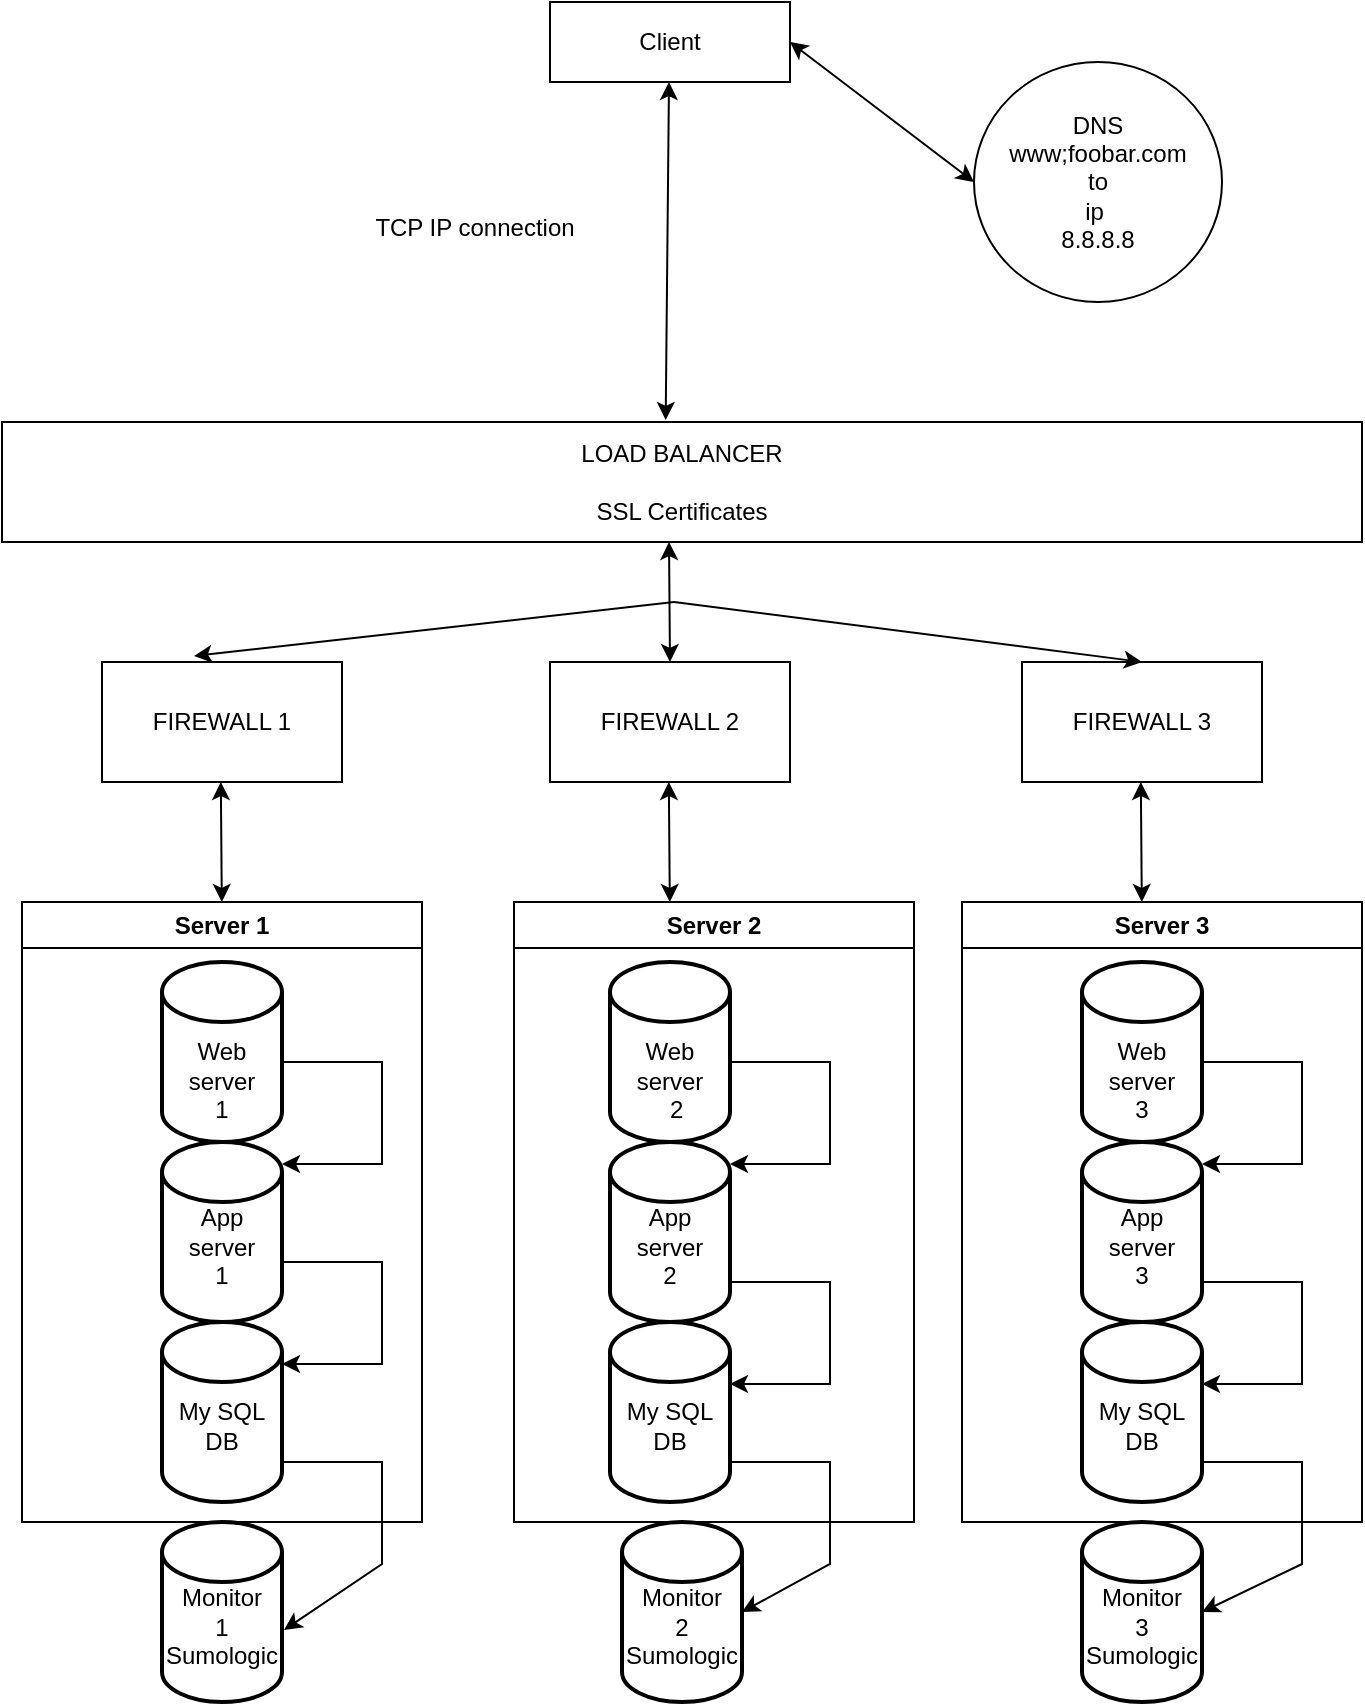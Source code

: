 <mxfile version="28.1.2">
  <diagram name="Page-1" id="RFlXk5_lwtmVtxN5c9Km">
    <mxGraphModel dx="1426" dy="875" grid="1" gridSize="10" guides="1" tooltips="1" connect="1" arrows="1" fold="1" page="1" pageScale="1" pageWidth="827" pageHeight="1169" background="light-dark(#ffffff, #2ec27e)" math="0" shadow="0">
      <root>
        <mxCell id="0" />
        <mxCell id="1" parent="0" />
        <mxCell id="oJKO0fQNIB-Nz77ZnU0J-1" value="&lt;div&gt;Client&lt;/div&gt;" style="rounded=0;whiteSpace=wrap;html=1;" parent="1" vertex="1">
          <mxGeometry x="348" y="20" width="120" height="40" as="geometry" />
        </mxCell>
        <mxCell id="oJKO0fQNIB-Nz77ZnU0J-3" value="&lt;div&gt;&lt;br&gt;&lt;/div&gt;&lt;div&gt;FIREWALL 2&lt;/div&gt;&lt;div&gt;&lt;span style=&quot;white-space: pre;&quot;&gt;&#x9;&lt;/span&gt;&lt;span style=&quot;white-space: pre;&quot;&gt;&#x9;&lt;/span&gt;&lt;br&gt;&lt;/div&gt;" style="rounded=0;whiteSpace=wrap;html=1;" parent="1" vertex="1">
          <mxGeometry x="348" y="350" width="120" height="60" as="geometry" />
        </mxCell>
        <mxCell id="oJKO0fQNIB-Nz77ZnU0J-4" value="&lt;div&gt;LOAD BALANCER&lt;/div&gt;&lt;div&gt;&lt;br&gt;&lt;/div&gt;&lt;div&gt;SSL Certificates&lt;/div&gt;" style="rounded=0;whiteSpace=wrap;html=1;" parent="1" vertex="1">
          <mxGeometry x="74" y="230" width="680" height="60" as="geometry" />
        </mxCell>
        <mxCell id="oJKO0fQNIB-Nz77ZnU0J-5" value="&lt;div&gt;&lt;br&gt;&lt;/div&gt;&lt;div&gt;FIREWALL 1&lt;/div&gt;&lt;div&gt;&lt;br&gt;&lt;/div&gt;" style="rounded=0;whiteSpace=wrap;html=1;" parent="1" vertex="1">
          <mxGeometry x="124" y="350" width="120" height="60" as="geometry" />
        </mxCell>
        <mxCell id="oJKO0fQNIB-Nz77ZnU0J-6" value="&lt;div&gt;FIREWALL 3&lt;/div&gt;" style="rounded=0;whiteSpace=wrap;html=1;" parent="1" vertex="1">
          <mxGeometry x="584" y="350" width="120" height="60" as="geometry" />
        </mxCell>
        <mxCell id="oJKO0fQNIB-Nz77ZnU0J-8" value="&lt;div&gt;&lt;br&gt;&lt;/div&gt;&lt;div&gt;&lt;br&gt;&lt;/div&gt;&lt;div&gt;Web server&lt;/div&gt;&lt;div&gt;1&lt;/div&gt;" style="strokeWidth=2;html=1;shape=mxgraph.flowchart.database;whiteSpace=wrap;" parent="1" vertex="1">
          <mxGeometry x="154" y="500" width="60" height="90" as="geometry" />
        </mxCell>
        <mxCell id="oJKO0fQNIB-Nz77ZnU0J-31" value="&lt;div&gt;&lt;br&gt;&lt;/div&gt;&lt;div&gt;App&lt;/div&gt;&lt;div&gt;server&lt;/div&gt;&lt;div&gt;1&lt;/div&gt;" style="strokeWidth=2;html=1;shape=mxgraph.flowchart.database;whiteSpace=wrap;" parent="1" vertex="1">
          <mxGeometry x="154" y="590" width="60" height="90" as="geometry" />
        </mxCell>
        <mxCell id="oJKO0fQNIB-Nz77ZnU0J-32" value="&lt;div&gt;&lt;br&gt;&lt;/div&gt;&lt;div&gt;My SQL&lt;/div&gt;&lt;div&gt;DB&lt;/div&gt;" style="strokeWidth=2;html=1;shape=mxgraph.flowchart.database;whiteSpace=wrap;" parent="1" vertex="1">
          <mxGeometry x="154" y="680" width="60" height="90" as="geometry" />
        </mxCell>
        <mxCell id="oJKO0fQNIB-Nz77ZnU0J-33" value="&lt;div&gt;&lt;br&gt;&lt;/div&gt;&lt;div&gt;Monitor&lt;/div&gt;&lt;div&gt;1&lt;/div&gt;&lt;div&gt;Sumologic&lt;/div&gt;" style="strokeWidth=2;html=1;shape=mxgraph.flowchart.database;whiteSpace=wrap;" parent="1" vertex="1">
          <mxGeometry x="154" y="780" width="60" height="90" as="geometry" />
        </mxCell>
        <mxCell id="oJKO0fQNIB-Nz77ZnU0J-34" value="&lt;div&gt;&lt;br&gt;&lt;/div&gt;&lt;div&gt;&lt;br&gt;&lt;/div&gt;&lt;div&gt;Web server&lt;/div&gt;&lt;div&gt;&lt;span style=&quot;white-space: pre;&quot;&gt;&#x9;&lt;/span&gt;2&lt;span style=&quot;white-space: pre;&quot;&gt;&#x9;&lt;/span&gt;&lt;br&gt;&lt;/div&gt;" style="strokeWidth=2;html=1;shape=mxgraph.flowchart.database;whiteSpace=wrap;" parent="1" vertex="1">
          <mxGeometry x="378" y="500" width="60" height="90" as="geometry" />
        </mxCell>
        <mxCell id="oJKO0fQNIB-Nz77ZnU0J-35" value="&lt;div&gt;&lt;br&gt;&lt;/div&gt;&lt;div&gt;App&lt;/div&gt;&lt;div&gt;server&lt;/div&gt;&lt;div&gt;2&lt;/div&gt;" style="strokeWidth=2;html=1;shape=mxgraph.flowchart.database;whiteSpace=wrap;" parent="1" vertex="1">
          <mxGeometry x="378" y="590" width="60" height="90" as="geometry" />
        </mxCell>
        <mxCell id="oJKO0fQNIB-Nz77ZnU0J-36" value="&lt;div&gt;&lt;br&gt;&lt;/div&gt;&lt;div&gt;My SQL&lt;/div&gt;DB" style="strokeWidth=2;html=1;shape=mxgraph.flowchart.database;whiteSpace=wrap;" parent="1" vertex="1">
          <mxGeometry x="378" y="680" width="60" height="90" as="geometry" />
        </mxCell>
        <mxCell id="oJKO0fQNIB-Nz77ZnU0J-37" value="&lt;div&gt;&lt;br&gt;&lt;/div&gt;&lt;div&gt;Monitor&lt;/div&gt;&lt;div&gt;2&lt;/div&gt;&lt;div&gt;Sumologic&lt;/div&gt;" style="strokeWidth=2;html=1;shape=mxgraph.flowchart.database;whiteSpace=wrap;" parent="1" vertex="1">
          <mxGeometry x="384" y="780" width="60" height="90" as="geometry" />
        </mxCell>
        <mxCell id="oJKO0fQNIB-Nz77ZnU0J-38" value="&lt;div&gt;&lt;br&gt;&lt;/div&gt;&lt;div&gt;&lt;br&gt;&lt;/div&gt;&lt;div&gt;Web server&lt;/div&gt;&lt;div&gt;3&lt;/div&gt;" style="strokeWidth=2;html=1;shape=mxgraph.flowchart.database;whiteSpace=wrap;" parent="1" vertex="1">
          <mxGeometry x="614" y="500" width="60" height="90" as="geometry" />
        </mxCell>
        <mxCell id="oJKO0fQNIB-Nz77ZnU0J-39" value="&lt;div&gt;&lt;br&gt;&lt;/div&gt;&lt;div&gt;App&lt;/div&gt;&lt;div&gt;server&lt;/div&gt;&lt;div&gt;3&lt;/div&gt;" style="strokeWidth=2;html=1;shape=mxgraph.flowchart.database;whiteSpace=wrap;" parent="1" vertex="1">
          <mxGeometry x="614" y="590" width="60" height="90" as="geometry" />
        </mxCell>
        <mxCell id="oJKO0fQNIB-Nz77ZnU0J-40" value="&lt;div&gt;&lt;br&gt;&lt;/div&gt;&lt;div&gt;My SQL&lt;/div&gt;DB" style="strokeWidth=2;html=1;shape=mxgraph.flowchart.database;whiteSpace=wrap;" parent="1" vertex="1">
          <mxGeometry x="614" y="680" width="60" height="90" as="geometry" />
        </mxCell>
        <mxCell id="oJKO0fQNIB-Nz77ZnU0J-41" value="&lt;div&gt;&lt;br&gt;&lt;/div&gt;&lt;div&gt;Monitor&lt;/div&gt;&lt;div&gt;3&lt;/div&gt;Sumologic" style="strokeWidth=2;html=1;shape=mxgraph.flowchart.database;whiteSpace=wrap;" parent="1" vertex="1">
          <mxGeometry x="614" y="780" width="60" height="90" as="geometry" />
        </mxCell>
        <mxCell id="oJKO0fQNIB-Nz77ZnU0J-57" value="" style="endArrow=classic;html=1;rounded=0;entryX=1;entryY=0.789;entryDx=0;entryDy=0;entryPerimeter=0;" parent="1" edge="1">
          <mxGeometry width="50" height="50" relative="1" as="geometry">
            <mxPoint x="674" y="660" as="sourcePoint" />
            <mxPoint x="674" y="711" as="targetPoint" />
            <Array as="points">
              <mxPoint x="724" y="660" />
              <mxPoint x="724" y="711" />
            </Array>
          </mxGeometry>
        </mxCell>
        <mxCell id="oJKO0fQNIB-Nz77ZnU0J-58" value="" style="endArrow=classic;html=1;rounded=0;entryX=1;entryY=0.5;entryDx=0;entryDy=0;entryPerimeter=0;" parent="1" edge="1" target="oJKO0fQNIB-Nz77ZnU0J-41">
          <mxGeometry width="50" height="50" relative="1" as="geometry">
            <mxPoint x="674" y="750" as="sourcePoint" />
            <mxPoint x="674" y="801" as="targetPoint" />
            <Array as="points">
              <mxPoint x="724" y="750" />
              <mxPoint x="724" y="801" />
            </Array>
          </mxGeometry>
        </mxCell>
        <mxCell id="oJKO0fQNIB-Nz77ZnU0J-59" value="" style="endArrow=classic;html=1;rounded=0;entryX=1;entryY=0.789;entryDx=0;entryDy=0;entryPerimeter=0;" parent="1" edge="1">
          <mxGeometry width="50" height="50" relative="1" as="geometry">
            <mxPoint x="674" y="550" as="sourcePoint" />
            <mxPoint x="674" y="601" as="targetPoint" />
            <Array as="points">
              <mxPoint x="724" y="550" />
              <mxPoint x="724" y="601" />
            </Array>
          </mxGeometry>
        </mxCell>
        <mxCell id="oJKO0fQNIB-Nz77ZnU0J-60" value="" style="endArrow=classic;html=1;rounded=0;entryX=1;entryY=0.789;entryDx=0;entryDy=0;entryPerimeter=0;" parent="1" edge="1">
          <mxGeometry width="50" height="50" relative="1" as="geometry">
            <mxPoint x="438" y="550" as="sourcePoint" />
            <mxPoint x="438" y="601" as="targetPoint" />
            <Array as="points">
              <mxPoint x="488" y="550" />
              <mxPoint x="488" y="601" />
            </Array>
          </mxGeometry>
        </mxCell>
        <mxCell id="oJKO0fQNIB-Nz77ZnU0J-61" value="" style="endArrow=classic;html=1;rounded=0;entryX=1;entryY=0.789;entryDx=0;entryDy=0;entryPerimeter=0;" parent="1" edge="1">
          <mxGeometry width="50" height="50" relative="1" as="geometry">
            <mxPoint x="438" y="660" as="sourcePoint" />
            <mxPoint x="438" y="711" as="targetPoint" />
            <Array as="points">
              <mxPoint x="488" y="660" />
              <mxPoint x="488" y="711" />
            </Array>
          </mxGeometry>
        </mxCell>
        <mxCell id="oJKO0fQNIB-Nz77ZnU0J-62" value="" style="endArrow=classic;html=1;rounded=0;entryX=1;entryY=0.5;entryDx=0;entryDy=0;entryPerimeter=0;" parent="1" edge="1" target="oJKO0fQNIB-Nz77ZnU0J-37">
          <mxGeometry width="50" height="50" relative="1" as="geometry">
            <mxPoint x="438" y="750" as="sourcePoint" />
            <mxPoint x="438" y="801" as="targetPoint" />
            <Array as="points">
              <mxPoint x="488" y="750" />
              <mxPoint x="488" y="801" />
            </Array>
          </mxGeometry>
        </mxCell>
        <mxCell id="oJKO0fQNIB-Nz77ZnU0J-63" value="" style="endArrow=classic;html=1;rounded=0;entryX=1;entryY=0.789;entryDx=0;entryDy=0;entryPerimeter=0;" parent="1" edge="1">
          <mxGeometry width="50" height="50" relative="1" as="geometry">
            <mxPoint x="214" y="550" as="sourcePoint" />
            <mxPoint x="214" y="601" as="targetPoint" />
            <Array as="points">
              <mxPoint x="264" y="550" />
              <mxPoint x="264" y="601" />
            </Array>
          </mxGeometry>
        </mxCell>
        <mxCell id="oJKO0fQNIB-Nz77ZnU0J-64" value="" style="endArrow=classic;html=1;rounded=0;entryX=1;entryY=0.789;entryDx=0;entryDy=0;entryPerimeter=0;" parent="1" edge="1">
          <mxGeometry width="50" height="50" relative="1" as="geometry">
            <mxPoint x="214" y="650" as="sourcePoint" />
            <mxPoint x="214" y="701" as="targetPoint" />
            <Array as="points">
              <mxPoint x="264" y="650" />
              <mxPoint x="264" y="701" />
            </Array>
          </mxGeometry>
        </mxCell>
        <mxCell id="oJKO0fQNIB-Nz77ZnU0J-65" value="" style="endArrow=classic;html=1;rounded=0;entryX=1.017;entryY=0.6;entryDx=0;entryDy=0;entryPerimeter=0;" parent="1" edge="1" target="oJKO0fQNIB-Nz77ZnU0J-33">
          <mxGeometry width="50" height="50" relative="1" as="geometry">
            <mxPoint x="214" y="750" as="sourcePoint" />
            <mxPoint x="214" y="801" as="targetPoint" />
            <Array as="points">
              <mxPoint x="264" y="750" />
              <mxPoint x="264" y="801" />
            </Array>
          </mxGeometry>
        </mxCell>
        <mxCell id="oJKO0fQNIB-Nz77ZnU0J-69" value="" style="endArrow=classic;startArrow=classic;html=1;rounded=0;exitX=0.5;exitY=0;exitDx=0;exitDy=0;" parent="1" source="oJKO0fQNIB-Nz77ZnU0J-3" edge="1">
          <mxGeometry width="50" height="50" relative="1" as="geometry">
            <mxPoint x="407.5" y="360" as="sourcePoint" />
            <mxPoint x="407.5" y="290" as="targetPoint" />
          </mxGeometry>
        </mxCell>
        <mxCell id="oJKO0fQNIB-Nz77ZnU0J-71" value="" style="endArrow=classic;startArrow=classic;html=1;rounded=0;exitX=0.488;exitY=-0.017;exitDx=0;exitDy=0;exitPerimeter=0;" parent="1" source="oJKO0fQNIB-Nz77ZnU0J-4" edge="1">
          <mxGeometry width="50" height="50" relative="1" as="geometry">
            <mxPoint x="400" y="220" as="sourcePoint" />
            <mxPoint x="407.5" y="60" as="targetPoint" />
          </mxGeometry>
        </mxCell>
        <mxCell id="oJKO0fQNIB-Nz77ZnU0J-72" value="Server 1" style="swimlane;whiteSpace=wrap;html=1;" parent="1" vertex="1">
          <mxGeometry x="84" y="470" width="200" height="310" as="geometry" />
        </mxCell>
        <mxCell id="oJKO0fQNIB-Nz77ZnU0J-73" value="Server 2" style="swimlane;whiteSpace=wrap;html=1;" parent="1" vertex="1">
          <mxGeometry x="330" y="470" width="200" height="310" as="geometry" />
        </mxCell>
        <mxCell id="oJKO0fQNIB-Nz77ZnU0J-74" value="Server 3" style="swimlane;whiteSpace=wrap;html=1;" parent="1" vertex="1">
          <mxGeometry x="554" y="470" width="200" height="310" as="geometry" />
        </mxCell>
        <mxCell id="oJKO0fQNIB-Nz77ZnU0J-77" value="" style="endArrow=classic;html=1;rounded=0;entryX=0.383;entryY=-0.05;entryDx=0;entryDy=0;entryPerimeter=0;" parent="1" target="oJKO0fQNIB-Nz77ZnU0J-5" edge="1">
          <mxGeometry width="50" height="50" relative="1" as="geometry">
            <mxPoint x="410" y="320" as="sourcePoint" />
            <mxPoint x="160" y="320" as="targetPoint" />
          </mxGeometry>
        </mxCell>
        <mxCell id="oJKO0fQNIB-Nz77ZnU0J-79" value="" style="endArrow=classic;html=1;rounded=0;entryX=0.5;entryY=0;entryDx=0;entryDy=0;" parent="1" target="oJKO0fQNIB-Nz77ZnU0J-6" edge="1">
          <mxGeometry width="50" height="50" relative="1" as="geometry">
            <mxPoint x="410" y="320" as="sourcePoint" />
            <mxPoint x="490" y="347" as="targetPoint" />
          </mxGeometry>
        </mxCell>
        <mxCell id="2UWyXipxFjF9N0KzThN4-4" value="" style="endArrow=classic;startArrow=classic;html=1;rounded=0;" parent="1" edge="1">
          <mxGeometry width="50" height="50" relative="1" as="geometry">
            <mxPoint x="183.91" y="470" as="sourcePoint" />
            <mxPoint x="183.41" y="410" as="targetPoint" />
          </mxGeometry>
        </mxCell>
        <mxCell id="2UWyXipxFjF9N0KzThN4-5" value="" style="endArrow=classic;startArrow=classic;html=1;rounded=0;" parent="1" edge="1">
          <mxGeometry width="50" height="50" relative="1" as="geometry">
            <mxPoint x="407.91" y="470" as="sourcePoint" />
            <mxPoint x="407.41" y="410" as="targetPoint" />
          </mxGeometry>
        </mxCell>
        <mxCell id="2UWyXipxFjF9N0KzThN4-6" value="" style="endArrow=classic;startArrow=classic;html=1;rounded=0;" parent="1" edge="1">
          <mxGeometry width="50" height="50" relative="1" as="geometry">
            <mxPoint x="643.91" y="470" as="sourcePoint" />
            <mxPoint x="643.41" y="410" as="targetPoint" />
          </mxGeometry>
        </mxCell>
        <mxCell id="M6sYZNS1hGBfuC7Zbp7h-1" value="DNS&lt;div&gt;www;foobar.com&lt;br&gt;to&lt;br&gt;ip&amp;nbsp;&lt;br&gt;8.8.8.8&lt;/div&gt;" style="ellipse;whiteSpace=wrap;html=1;" parent="1" vertex="1">
          <mxGeometry x="560" y="50" width="124" height="120" as="geometry" />
        </mxCell>
        <mxCell id="M6sYZNS1hGBfuC7Zbp7h-4" value="" style="endArrow=classic;startArrow=classic;html=1;rounded=0;entryX=0;entryY=0.5;entryDx=0;entryDy=0;exitX=1;exitY=0.5;exitDx=0;exitDy=0;" parent="1" source="oJKO0fQNIB-Nz77ZnU0J-1" target="M6sYZNS1hGBfuC7Zbp7h-1" edge="1">
          <mxGeometry width="50" height="50" relative="1" as="geometry">
            <mxPoint x="460" y="150" as="sourcePoint" />
            <mxPoint x="510" y="100" as="targetPoint" />
          </mxGeometry>
        </mxCell>
        <mxCell id="M6sYZNS1hGBfuC7Zbp7h-5" value="TCP IP connection" style="text;html=1;align=center;verticalAlign=middle;resizable=0;points=[];autosize=1;strokeColor=none;fillColor=none;" parent="1" vertex="1">
          <mxGeometry x="250" y="118" width="120" height="30" as="geometry" />
        </mxCell>
      </root>
    </mxGraphModel>
  </diagram>
</mxfile>
